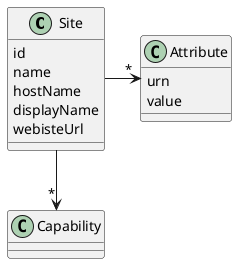 @startuml
class Site {
  id
  name
  hostName
  displayName
  webisteUrl
}

class Attribute {
  urn
  value
}


Site ->"*"  Attribute
Site -->"*" Capability
@enduml
